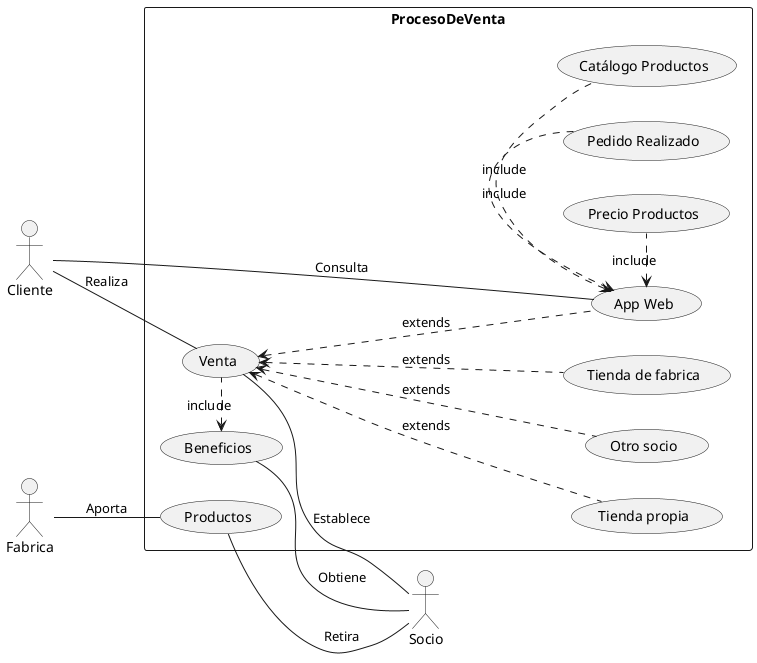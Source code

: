 @startuml Ejercicio1
left to right direction
skinparam packageStyle rectangle
actor Fabrica
actor Socio
actor Cliente
rectangle ProcesoDeVenta{
    (Productos) -- Socio : Retira
    Fabrica -- (Productos) : Aporta
    (Venta) -- Socio : Establece
    Socio -- (Beneficios) : Obtiene
    Cliente -- (Venta) : Realiza
    (Beneficios) <. (Venta) : include
    (Venta) <... (Tienda propia) : extends
    (Venta) <... (Otro socio) : extends
    (Venta) <... (Tienda de fabrica) : extends
    (Venta) <... (App Web) : extends
    Cliente -- (App Web) : Consulta
    (App Web) <. (Precio Productos) : include
    (App Web) <. (Catálogo Productos) : include
    (App Web) <. (Pedido Realizado) : include
}
@enduml